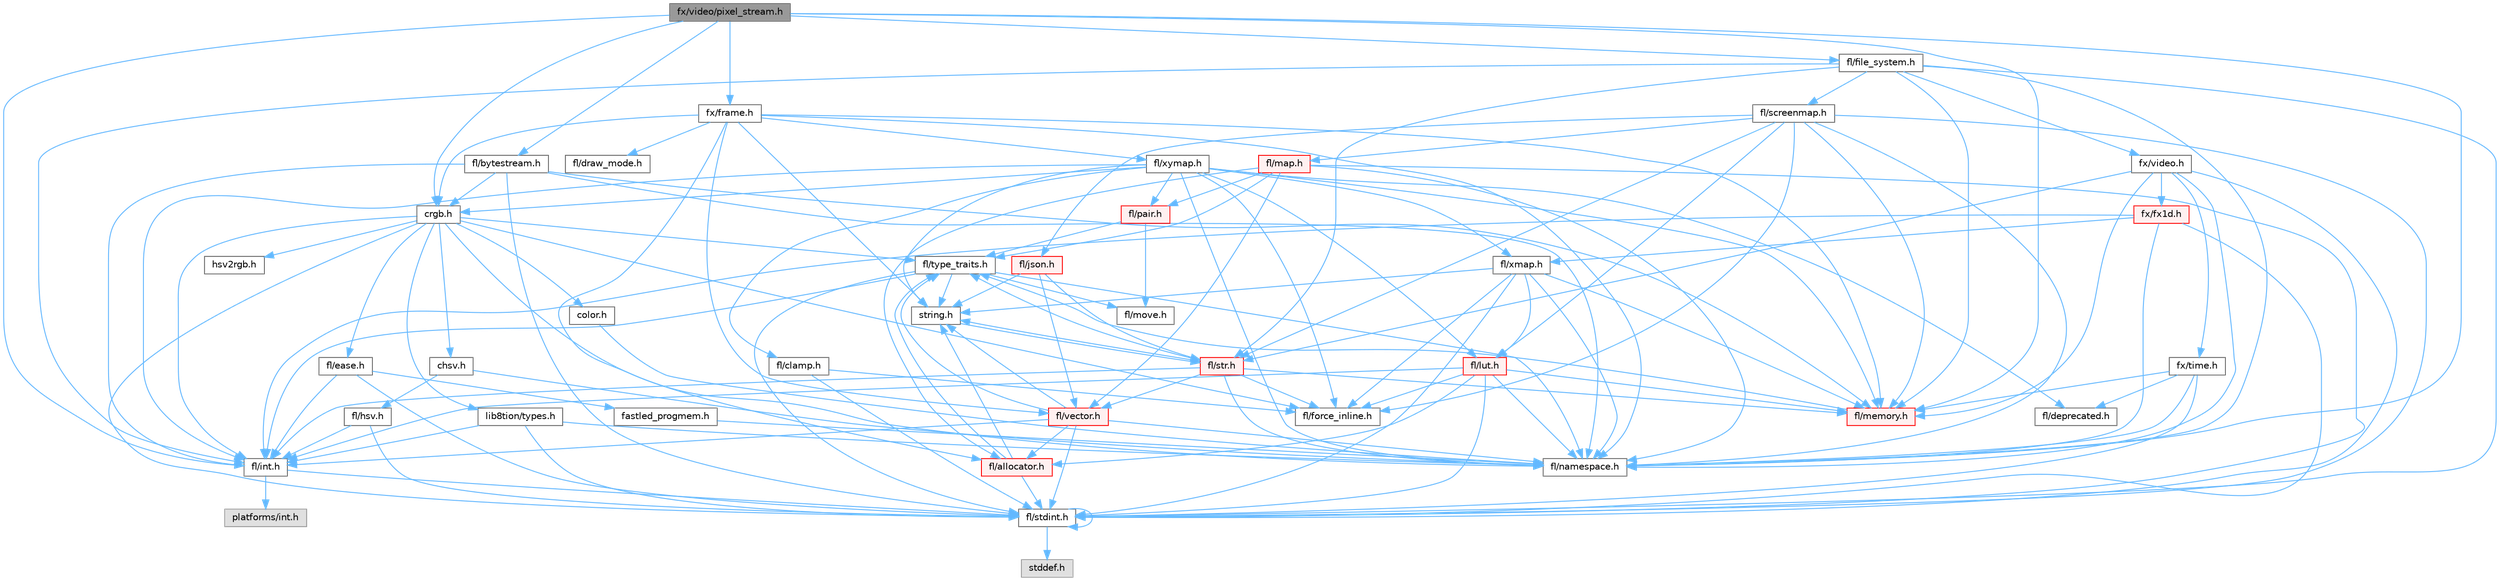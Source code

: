 digraph "fx/video/pixel_stream.h"
{
 // INTERACTIVE_SVG=YES
 // LATEX_PDF_SIZE
  bgcolor="transparent";
  edge [fontname=Helvetica,fontsize=10,labelfontname=Helvetica,labelfontsize=10];
  node [fontname=Helvetica,fontsize=10,shape=box,height=0.2,width=0.4];
  Node1 [id="Node000001",label="fx/video/pixel_stream.h",height=0.2,width=0.4,color="gray40", fillcolor="grey60", style="filled", fontcolor="black",tooltip=" "];
  Node1 -> Node2 [id="edge1_Node000001_Node000002",color="steelblue1",style="solid",tooltip=" "];
  Node2 [id="Node000002",label="crgb.h",height=0.2,width=0.4,color="grey40", fillcolor="white", style="filled",URL="$db/dd1/crgb_8h.html",tooltip="Defines the red, green, and blue (RGB) pixel struct."];
  Node2 -> Node3 [id="edge2_Node000002_Node000003",color="steelblue1",style="solid",tooltip=" "];
  Node3 [id="Node000003",label="fl/stdint.h",height=0.2,width=0.4,color="grey40", fillcolor="white", style="filled",URL="$df/dd8/stdint_8h.html",tooltip=" "];
  Node3 -> Node4 [id="edge3_Node000003_Node000004",color="steelblue1",style="solid",tooltip=" "];
  Node4 [id="Node000004",label="stddef.h",height=0.2,width=0.4,color="grey60", fillcolor="#E0E0E0", style="filled",tooltip=" "];
  Node3 -> Node3 [id="edge4_Node000003_Node000003",color="steelblue1",style="solid",tooltip=" "];
  Node2 -> Node5 [id="edge5_Node000002_Node000005",color="steelblue1",style="solid",tooltip=" "];
  Node5 [id="Node000005",label="fl/int.h",height=0.2,width=0.4,color="grey40", fillcolor="white", style="filled",URL="$d3/d7e/int_8h.html",tooltip=" "];
  Node5 -> Node3 [id="edge6_Node000005_Node000003",color="steelblue1",style="solid",tooltip=" "];
  Node5 -> Node6 [id="edge7_Node000005_Node000006",color="steelblue1",style="solid",tooltip=" "];
  Node6 [id="Node000006",label="platforms/int.h",height=0.2,width=0.4,color="grey60", fillcolor="#E0E0E0", style="filled",tooltip=" "];
  Node2 -> Node7 [id="edge8_Node000002_Node000007",color="steelblue1",style="solid",tooltip=" "];
  Node7 [id="Node000007",label="chsv.h",height=0.2,width=0.4,color="grey40", fillcolor="white", style="filled",URL="$d8/dd0/chsv_8h.html",tooltip="Defines the hue, saturation, and value (HSV) pixel struct."];
  Node7 -> Node8 [id="edge9_Node000007_Node000008",color="steelblue1",style="solid",tooltip=" "];
  Node8 [id="Node000008",label="fl/hsv.h",height=0.2,width=0.4,color="grey40", fillcolor="white", style="filled",URL="$d2/d4f/hsv_8h.html",tooltip="Defines the hue, saturation, and value (HSV) pixel struct."];
  Node8 -> Node3 [id="edge10_Node000008_Node000003",color="steelblue1",style="solid",tooltip=" "];
  Node8 -> Node5 [id="edge11_Node000008_Node000005",color="steelblue1",style="solid",tooltip=" "];
  Node7 -> Node9 [id="edge12_Node000007_Node000009",color="steelblue1",style="solid",tooltip=" "];
  Node9 [id="Node000009",label="fl/namespace.h",height=0.2,width=0.4,color="grey40", fillcolor="white", style="filled",URL="$df/d2a/namespace_8h.html",tooltip="Implements the FastLED namespace macros."];
  Node2 -> Node9 [id="edge13_Node000002_Node000009",color="steelblue1",style="solid",tooltip=" "];
  Node2 -> Node10 [id="edge14_Node000002_Node000010",color="steelblue1",style="solid",tooltip=" "];
  Node10 [id="Node000010",label="color.h",height=0.2,width=0.4,color="grey40", fillcolor="white", style="filled",URL="$d2/d6b/src_2color_8h.html",tooltip="Contains definitions for color correction and temperature."];
  Node10 -> Node9 [id="edge15_Node000010_Node000009",color="steelblue1",style="solid",tooltip=" "];
  Node2 -> Node11 [id="edge16_Node000002_Node000011",color="steelblue1",style="solid",tooltip=" "];
  Node11 [id="Node000011",label="lib8tion/types.h",height=0.2,width=0.4,color="grey40", fillcolor="white", style="filled",URL="$d9/ddf/lib8tion_2types_8h.html",tooltip="Defines fractional types used for lib8tion functions."];
  Node11 -> Node3 [id="edge17_Node000011_Node000003",color="steelblue1",style="solid",tooltip=" "];
  Node11 -> Node5 [id="edge18_Node000011_Node000005",color="steelblue1",style="solid",tooltip=" "];
  Node11 -> Node9 [id="edge19_Node000011_Node000009",color="steelblue1",style="solid",tooltip=" "];
  Node2 -> Node12 [id="edge20_Node000002_Node000012",color="steelblue1",style="solid",tooltip=" "];
  Node12 [id="Node000012",label="fl/force_inline.h",height=0.2,width=0.4,color="grey40", fillcolor="white", style="filled",URL="$d4/d64/force__inline_8h.html",tooltip=" "];
  Node2 -> Node13 [id="edge21_Node000002_Node000013",color="steelblue1",style="solid",tooltip=" "];
  Node13 [id="Node000013",label="fl/type_traits.h",height=0.2,width=0.4,color="grey40", fillcolor="white", style="filled",URL="$df/d63/type__traits_8h.html",tooltip=" "];
  Node13 -> Node14 [id="edge22_Node000013_Node000014",color="steelblue1",style="solid",tooltip=" "];
  Node14 [id="Node000014",label="string.h",height=0.2,width=0.4,color="grey40", fillcolor="white", style="filled",URL="$da/d66/string_8h.html",tooltip=" "];
  Node14 -> Node15 [id="edge23_Node000014_Node000015",color="steelblue1",style="solid",tooltip=" "];
  Node15 [id="Node000015",label="fl/str.h",height=0.2,width=0.4,color="red", fillcolor="#FFF0F0", style="filled",URL="$d1/d93/str_8h.html",tooltip=" "];
  Node15 -> Node5 [id="edge24_Node000015_Node000005",color="steelblue1",style="solid",tooltip=" "];
  Node15 -> Node14 [id="edge25_Node000015_Node000014",color="steelblue1",style="solid",tooltip=" "];
  Node15 -> Node9 [id="edge26_Node000015_Node000009",color="steelblue1",style="solid",tooltip=" "];
  Node15 -> Node24 [id="edge27_Node000015_Node000024",color="steelblue1",style="solid",tooltip=" "];
  Node24 [id="Node000024",label="fl/memory.h",height=0.2,width=0.4,color="red", fillcolor="#FFF0F0", style="filled",URL="$dc/d18/memory_8h.html",tooltip=" "];
  Node24 -> Node13 [id="edge28_Node000024_Node000013",color="steelblue1",style="solid",tooltip=" "];
  Node15 -> Node13 [id="edge29_Node000015_Node000013",color="steelblue1",style="solid",tooltip=" "];
  Node15 -> Node51 [id="edge30_Node000015_Node000051",color="steelblue1",style="solid",tooltip=" "];
  Node51 [id="Node000051",label="fl/vector.h",height=0.2,width=0.4,color="red", fillcolor="#FFF0F0", style="filled",URL="$d6/d68/vector_8h.html",tooltip=" "];
  Node51 -> Node3 [id="edge31_Node000051_Node000003",color="steelblue1",style="solid",tooltip=" "];
  Node51 -> Node5 [id="edge32_Node000051_Node000005",color="steelblue1",style="solid",tooltip=" "];
  Node51 -> Node14 [id="edge33_Node000051_Node000014",color="steelblue1",style="solid",tooltip=" "];
  Node51 -> Node9 [id="edge34_Node000051_Node000009",color="steelblue1",style="solid",tooltip=" "];
  Node51 -> Node33 [id="edge35_Node000051_Node000033",color="steelblue1",style="solid",tooltip=" "];
  Node33 [id="Node000033",label="fl/allocator.h",height=0.2,width=0.4,color="red", fillcolor="#FFF0F0", style="filled",URL="$da/da9/allocator_8h.html",tooltip=" "];
  Node33 -> Node14 [id="edge36_Node000033_Node000014",color="steelblue1",style="solid",tooltip=" "];
  Node33 -> Node13 [id="edge37_Node000033_Node000013",color="steelblue1",style="solid",tooltip=" "];
  Node33 -> Node3 [id="edge38_Node000033_Node000003",color="steelblue1",style="solid",tooltip=" "];
  Node51 -> Node13 [id="edge39_Node000051_Node000013",color="steelblue1",style="solid",tooltip=" "];
  Node15 -> Node12 [id="edge40_Node000015_Node000012",color="steelblue1",style="solid",tooltip=" "];
  Node13 -> Node3 [id="edge41_Node000013_Node000003",color="steelblue1",style="solid",tooltip=" "];
  Node13 -> Node9 [id="edge42_Node000013_Node000009",color="steelblue1",style="solid",tooltip=" "];
  Node13 -> Node23 [id="edge43_Node000013_Node000023",color="steelblue1",style="solid",tooltip=" "];
  Node23 [id="Node000023",label="fl/move.h",height=0.2,width=0.4,color="grey40", fillcolor="white", style="filled",URL="$d9/d83/move_8h.html",tooltip=" "];
  Node13 -> Node5 [id="edge44_Node000013_Node000005",color="steelblue1",style="solid",tooltip=" "];
  Node2 -> Node56 [id="edge45_Node000002_Node000056",color="steelblue1",style="solid",tooltip=" "];
  Node56 [id="Node000056",label="hsv2rgb.h",height=0.2,width=0.4,color="grey40", fillcolor="white", style="filled",URL="$de/d9a/hsv2rgb_8h.html",tooltip="Functions to convert from the HSV colorspace to the RGB colorspace."];
  Node2 -> Node57 [id="edge46_Node000002_Node000057",color="steelblue1",style="solid",tooltip=" "];
  Node57 [id="Node000057",label="fl/ease.h",height=0.2,width=0.4,color="grey40", fillcolor="white", style="filled",URL="$db/d19/ease_8h.html",tooltip=" "];
  Node57 -> Node3 [id="edge47_Node000057_Node000003",color="steelblue1",style="solid",tooltip=" "];
  Node57 -> Node5 [id="edge48_Node000057_Node000005",color="steelblue1",style="solid",tooltip=" "];
  Node57 -> Node58 [id="edge49_Node000057_Node000058",color="steelblue1",style="solid",tooltip=" "];
  Node58 [id="Node000058",label="fastled_progmem.h",height=0.2,width=0.4,color="grey40", fillcolor="white", style="filled",URL="$df/dab/fastled__progmem_8h.html",tooltip="Wrapper definitions to allow seamless use of PROGMEM in environments that have it."];
  Node58 -> Node9 [id="edge50_Node000058_Node000009",color="steelblue1",style="solid",tooltip=" "];
  Node1 -> Node59 [id="edge51_Node000001_Node000059",color="steelblue1",style="solid",tooltip=" "];
  Node59 [id="Node000059",label="fl/bytestream.h",height=0.2,width=0.4,color="grey40", fillcolor="white", style="filled",URL="$dd/d2b/bytestream_8h.html",tooltip=" "];
  Node59 -> Node3 [id="edge52_Node000059_Node000003",color="steelblue1",style="solid",tooltip=" "];
  Node59 -> Node9 [id="edge53_Node000059_Node000009",color="steelblue1",style="solid",tooltip=" "];
  Node59 -> Node24 [id="edge54_Node000059_Node000024",color="steelblue1",style="solid",tooltip=" "];
  Node59 -> Node5 [id="edge55_Node000059_Node000005",color="steelblue1",style="solid",tooltip=" "];
  Node59 -> Node2 [id="edge56_Node000059_Node000002",color="steelblue1",style="solid",tooltip=" "];
  Node1 -> Node60 [id="edge57_Node000001_Node000060",color="steelblue1",style="solid",tooltip=" "];
  Node60 [id="Node000060",label="fl/file_system.h",height=0.2,width=0.4,color="grey40", fillcolor="white", style="filled",URL="$d6/d8d/file__system_8h.html",tooltip=" "];
  Node60 -> Node3 [id="edge58_Node000060_Node000003",color="steelblue1",style="solid",tooltip=" "];
  Node60 -> Node5 [id="edge59_Node000060_Node000005",color="steelblue1",style="solid",tooltip=" "];
  Node60 -> Node9 [id="edge60_Node000060_Node000009",color="steelblue1",style="solid",tooltip=" "];
  Node60 -> Node24 [id="edge61_Node000060_Node000024",color="steelblue1",style="solid",tooltip=" "];
  Node60 -> Node15 [id="edge62_Node000060_Node000015",color="steelblue1",style="solid",tooltip=" "];
  Node60 -> Node61 [id="edge63_Node000060_Node000061",color="steelblue1",style="solid",tooltip=" "];
  Node61 [id="Node000061",label="fx/video.h",height=0.2,width=0.4,color="grey40", fillcolor="white", style="filled",URL="$dd/d78/video_8h.html",tooltip=" "];
  Node61 -> Node3 [id="edge64_Node000061_Node000003",color="steelblue1",style="solid",tooltip=" "];
  Node61 -> Node9 [id="edge65_Node000061_Node000009",color="steelblue1",style="solid",tooltip=" "];
  Node61 -> Node24 [id="edge66_Node000061_Node000024",color="steelblue1",style="solid",tooltip=" "];
  Node61 -> Node15 [id="edge67_Node000061_Node000015",color="steelblue1",style="solid",tooltip=" "];
  Node61 -> Node62 [id="edge68_Node000061_Node000062",color="steelblue1",style="solid",tooltip=" "];
  Node62 [id="Node000062",label="fx/fx1d.h",height=0.2,width=0.4,color="red", fillcolor="#FFF0F0", style="filled",URL="$da/d81/fx1d_8h.html",tooltip=" "];
  Node62 -> Node3 [id="edge69_Node000062_Node000003",color="steelblue1",style="solid",tooltip=" "];
  Node62 -> Node5 [id="edge70_Node000062_Node000005",color="steelblue1",style="solid",tooltip=" "];
  Node62 -> Node9 [id="edge71_Node000062_Node000009",color="steelblue1",style="solid",tooltip=" "];
  Node62 -> Node63 [id="edge72_Node000062_Node000063",color="steelblue1",style="solid",tooltip=" "];
  Node63 [id="Node000063",label="fl/xmap.h",height=0.2,width=0.4,color="grey40", fillcolor="white", style="filled",URL="$dd/dcc/xmap_8h.html",tooltip=" "];
  Node63 -> Node3 [id="edge73_Node000063_Node000003",color="steelblue1",style="solid",tooltip=" "];
  Node63 -> Node14 [id="edge74_Node000063_Node000014",color="steelblue1",style="solid",tooltip=" "];
  Node63 -> Node12 [id="edge75_Node000063_Node000012",color="steelblue1",style="solid",tooltip=" "];
  Node63 -> Node64 [id="edge76_Node000063_Node000064",color="steelblue1",style="solid",tooltip=" "];
  Node64 [id="Node000064",label="fl/lut.h",height=0.2,width=0.4,color="red", fillcolor="#FFF0F0", style="filled",URL="$db/d54/lut_8h.html",tooltip=" "];
  Node64 -> Node33 [id="edge77_Node000064_Node000033",color="steelblue1",style="solid",tooltip=" "];
  Node64 -> Node12 [id="edge78_Node000064_Node000012",color="steelblue1",style="solid",tooltip=" "];
  Node64 -> Node24 [id="edge79_Node000064_Node000024",color="steelblue1",style="solid",tooltip=" "];
  Node64 -> Node3 [id="edge80_Node000064_Node000003",color="steelblue1",style="solid",tooltip=" "];
  Node64 -> Node5 [id="edge81_Node000064_Node000005",color="steelblue1",style="solid",tooltip=" "];
  Node64 -> Node9 [id="edge82_Node000064_Node000009",color="steelblue1",style="solid",tooltip=" "];
  Node63 -> Node24 [id="edge83_Node000063_Node000024",color="steelblue1",style="solid",tooltip=" "];
  Node63 -> Node9 [id="edge84_Node000063_Node000009",color="steelblue1",style="solid",tooltip=" "];
  Node61 -> Node68 [id="edge85_Node000061_Node000068",color="steelblue1",style="solid",tooltip=" "];
  Node68 [id="Node000068",label="fx/time.h",height=0.2,width=0.4,color="grey40", fillcolor="white", style="filled",URL="$da/da2/fx_2time_8h.html",tooltip=" "];
  Node68 -> Node3 [id="edge86_Node000068_Node000003",color="steelblue1",style="solid",tooltip=" "];
  Node68 -> Node42 [id="edge87_Node000068_Node000042",color="steelblue1",style="solid",tooltip=" "];
  Node42 [id="Node000042",label="fl/deprecated.h",height=0.2,width=0.4,color="grey40", fillcolor="white", style="filled",URL="$d4/dce/deprecated_8h.html",tooltip=" "];
  Node68 -> Node9 [id="edge88_Node000068_Node000009",color="steelblue1",style="solid",tooltip=" "];
  Node68 -> Node24 [id="edge89_Node000068_Node000024",color="steelblue1",style="solid",tooltip=" "];
  Node60 -> Node69 [id="edge90_Node000060_Node000069",color="steelblue1",style="solid",tooltip=" "];
  Node69 [id="Node000069",label="fl/screenmap.h",height=0.2,width=0.4,color="grey40", fillcolor="white", style="filled",URL="$d7/d97/screenmap_8h.html",tooltip=" "];
  Node69 -> Node3 [id="edge91_Node000069_Node000003",color="steelblue1",style="solid",tooltip=" "];
  Node69 -> Node12 [id="edge92_Node000069_Node000012",color="steelblue1",style="solid",tooltip=" "];
  Node69 -> Node64 [id="edge93_Node000069_Node000064",color="steelblue1",style="solid",tooltip=" "];
  Node69 -> Node24 [id="edge94_Node000069_Node000024",color="steelblue1",style="solid",tooltip=" "];
  Node69 -> Node70 [id="edge95_Node000069_Node000070",color="steelblue1",style="solid",tooltip=" "];
  Node70 [id="Node000070",label="fl/map.h",height=0.2,width=0.4,color="red", fillcolor="#FFF0F0", style="filled",URL="$dc/db7/map_8h.html",tooltip=" "];
  Node70 -> Node3 [id="edge96_Node000070_Node000003",color="steelblue1",style="solid",tooltip=" "];
  Node70 -> Node9 [id="edge97_Node000070_Node000009",color="steelblue1",style="solid",tooltip=" "];
  Node70 -> Node74 [id="edge98_Node000070_Node000074",color="steelblue1",style="solid",tooltip=" "];
  Node74 [id="Node000074",label="fl/pair.h",height=0.2,width=0.4,color="red", fillcolor="#FFF0F0", style="filled",URL="$d3/d41/pair_8h.html",tooltip=" "];
  Node74 -> Node23 [id="edge99_Node000074_Node000023",color="steelblue1",style="solid",tooltip=" "];
  Node74 -> Node13 [id="edge100_Node000074_Node000013",color="steelblue1",style="solid",tooltip=" "];
  Node70 -> Node13 [id="edge101_Node000070_Node000013",color="steelblue1",style="solid",tooltip=" "];
  Node70 -> Node51 [id="edge102_Node000070_Node000051",color="steelblue1",style="solid",tooltip=" "];
  Node70 -> Node33 [id="edge103_Node000070_Node000033",color="steelblue1",style="solid",tooltip=" "];
  Node69 -> Node9 [id="edge104_Node000069_Node000009",color="steelblue1",style="solid",tooltip=" "];
  Node69 -> Node15 [id="edge105_Node000069_Node000015",color="steelblue1",style="solid",tooltip=" "];
  Node69 -> Node80 [id="edge106_Node000069_Node000080",color="steelblue1",style="solid",tooltip=" "];
  Node80 [id="Node000080",label="fl/json.h",height=0.2,width=0.4,color="red", fillcolor="#FFF0F0", style="filled",URL="$d7/d91/fl_2json_8h.html",tooltip="FastLED's Elegant JSON Library: fl::Json"];
  Node80 -> Node14 [id="edge107_Node000080_Node000014",color="steelblue1",style="solid",tooltip=" "];
  Node80 -> Node51 [id="edge108_Node000080_Node000051",color="steelblue1",style="solid",tooltip=" "];
  Node80 -> Node15 [id="edge109_Node000080_Node000015",color="steelblue1",style="solid",tooltip=" "];
  Node1 -> Node9 [id="edge110_Node000001_Node000009",color="steelblue1",style="solid",tooltip=" "];
  Node1 -> Node24 [id="edge111_Node000001_Node000024",color="steelblue1",style="solid",tooltip=" "];
  Node1 -> Node89 [id="edge112_Node000001_Node000089",color="steelblue1",style="solid",tooltip=" "];
  Node89 [id="Node000089",label="fx/frame.h",height=0.2,width=0.4,color="grey40", fillcolor="white", style="filled",URL="$df/d7d/frame_8h.html",tooltip=" "];
  Node89 -> Node14 [id="edge113_Node000089_Node000014",color="steelblue1",style="solid",tooltip=" "];
  Node89 -> Node2 [id="edge114_Node000089_Node000002",color="steelblue1",style="solid",tooltip=" "];
  Node89 -> Node9 [id="edge115_Node000089_Node000009",color="steelblue1",style="solid",tooltip=" "];
  Node89 -> Node24 [id="edge116_Node000089_Node000024",color="steelblue1",style="solid",tooltip=" "];
  Node89 -> Node90 [id="edge117_Node000089_Node000090",color="steelblue1",style="solid",tooltip=" "];
  Node90 [id="Node000090",label="fl/xymap.h",height=0.2,width=0.4,color="grey40", fillcolor="white", style="filled",URL="$da/d61/xymap_8h.html",tooltip=" "];
  Node90 -> Node5 [id="edge118_Node000090_Node000005",color="steelblue1",style="solid",tooltip=" "];
  Node90 -> Node9 [id="edge119_Node000090_Node000009",color="steelblue1",style="solid",tooltip=" "];
  Node90 -> Node12 [id="edge120_Node000090_Node000012",color="steelblue1",style="solid",tooltip=" "];
  Node90 -> Node74 [id="edge121_Node000090_Node000074",color="steelblue1",style="solid",tooltip=" "];
  Node90 -> Node14 [id="edge122_Node000090_Node000014",color="steelblue1",style="solid",tooltip=" "];
  Node90 -> Node2 [id="edge123_Node000090_Node000002",color="steelblue1",style="solid",tooltip=" "];
  Node90 -> Node19 [id="edge124_Node000090_Node000019",color="steelblue1",style="solid",tooltip=" "];
  Node19 [id="Node000019",label="fl/clamp.h",height=0.2,width=0.4,color="grey40", fillcolor="white", style="filled",URL="$d6/dd3/clamp_8h.html",tooltip=" "];
  Node19 -> Node3 [id="edge125_Node000019_Node000003",color="steelblue1",style="solid",tooltip=" "];
  Node19 -> Node12 [id="edge126_Node000019_Node000012",color="steelblue1",style="solid",tooltip=" "];
  Node90 -> Node64 [id="edge127_Node000090_Node000064",color="steelblue1",style="solid",tooltip=" "];
  Node90 -> Node24 [id="edge128_Node000090_Node000024",color="steelblue1",style="solid",tooltip=" "];
  Node90 -> Node42 [id="edge129_Node000090_Node000042",color="steelblue1",style="solid",tooltip=" "];
  Node90 -> Node63 [id="edge130_Node000090_Node000063",color="steelblue1",style="solid",tooltip=" "];
  Node89 -> Node51 [id="edge131_Node000089_Node000051",color="steelblue1",style="solid",tooltip=" "];
  Node89 -> Node33 [id="edge132_Node000089_Node000033",color="steelblue1",style="solid",tooltip=" "];
  Node89 -> Node91 [id="edge133_Node000089_Node000091",color="steelblue1",style="solid",tooltip=" "];
  Node91 [id="Node000091",label="fl/draw_mode.h",height=0.2,width=0.4,color="grey40", fillcolor="white", style="filled",URL="$d9/d35/draw__mode_8h.html",tooltip=" "];
  Node1 -> Node5 [id="edge134_Node000001_Node000005",color="steelblue1",style="solid",tooltip=" "];
}
